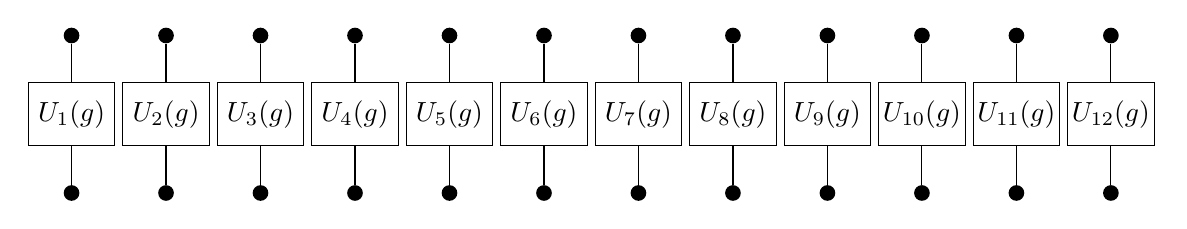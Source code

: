 \begin{tikzpicture}
	\foreach \x in {0,...,11}{
		\node (\x) [circle,fill,inner sep=2pt] at (\x*1.2,0) {};
		\node (2\x) [] at (\x*1.2,-1) {};
		\node (3\x) [circle,fill,inner sep=2pt] at (\x*1.2,-2) {};
	}
	
	\foreach \x in {0,...,11}{
		\draw (\x) -- (2\x);
		\draw (2\x) -- (3\x);
	}
	
	\foreach \x in {0,...,11}
	\draw [fill=white] (\x*1.2-0.55,-0.6) rectangle (\x*1.2+0.55,-1.40);
	
	\foreach \x in {0,...,11}{
		\node (other \x) [] at (\x*1.2,-1) {$U_{\the\numexpr \x + 1\relax}(g)$};
	}
\end{tikzpicture}